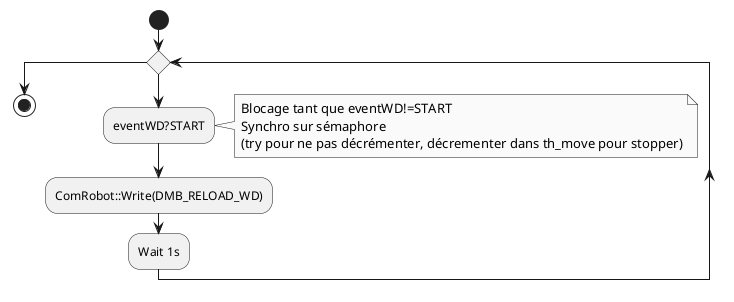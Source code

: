 @startuml th_watchdog

skinparam monochrome true

'Modifier conception pour retirer stop signal
'Inutile (Semaphore bloquant tant que pas d'utilité de cette tâche)
start

while( )

:eventWD?START;
note right
    Blocage tant que eventWD!=START
    Synchro sur sémaphore 
    (try pour ne pas décrémenter, décrementer dans th_move pour stopper)
end note

:ComRobot::Write(DMB_RELOAD_WD);

:Wait 1s;

endwhile


stop

@enduml
